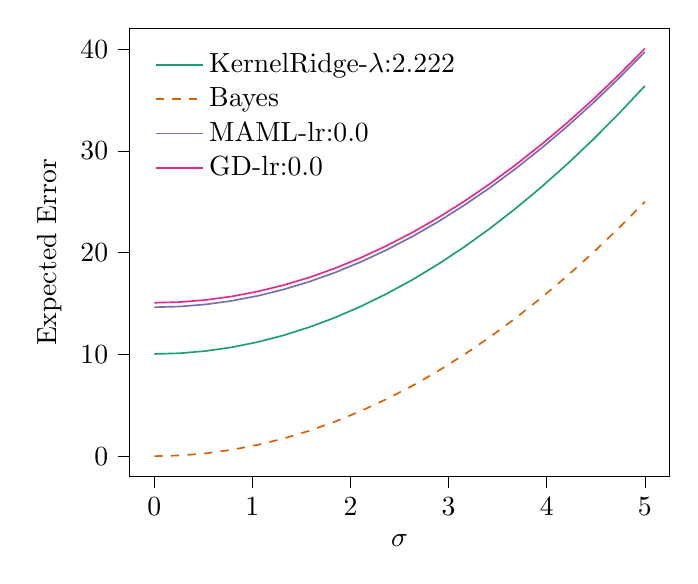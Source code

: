 % This file was created with tikzplotlib v0.10.1.
\begin{tikzpicture}

\definecolor{chocolate217952}{RGB}{217,95,2}
\definecolor{darkcyan27158119}{RGB}{27,158,119}
\definecolor{darkgray176}{RGB}{176,176,176}
\definecolor{deeppink23141138}{RGB}{231,41,138}
\definecolor{lightslategray117112179}{RGB}{117,112,179}

\begin{axis}[
legend cell align={left},
legend style={
  fill opacity=0.8,
  draw opacity=1,
  text opacity=1,
  at={(0.03,0.97)},
  anchor=north west,
  draw=none
},
tick align=outside,
tick pos=left,
x grid style={darkgray176},
xlabel={\(\displaystyle \sigma\)},
xmin=-0.25, xmax=5.25,
xtick style={color=black},
y grid style={darkgray176},
ylabel={Expected Error},
ymin=-2.004, ymax=42.079,
ytick style={color=black}
]
\addplot [semithick, darkcyan27158119]
table {%
0 10.048
0.263 10.122
0.526 10.341
0.789 10.707
1.053 11.219
1.316 11.876
1.579 12.68
1.842 13.629
2.105 14.725
2.368 15.966
2.632 17.353
2.895 18.886
3.158 20.565
3.421 22.39
3.684 24.361
3.947 26.478
4.211 28.741
4.474 31.15
4.737 33.704
5 36.405
};
\addlegendentry{KernelRidge-$\lambda$:2.222}
\addplot [semithick, chocolate217952, dashed]
table {%
0 0
0.263 0.069
0.526 0.277
0.789 0.624
1.053 1.109
1.316 1.733
1.579 2.495
1.842 3.396
2.105 4.436
2.368 5.614
2.632 6.931
2.895 8.386
3.158 9.98
3.421 11.713
3.684 13.584
3.947 15.594
4.211 17.742
4.474 20.03
4.737 22.455
5 25.02
};
\addlegendentry{Bayes}
\addplot [semithick, lightslategray117112179]
table {%
0 14.647
0.263 14.716
0.526 14.925
0.789 15.273
1.053 15.76
1.316 16.387
1.579 17.152
1.842 18.057
2.105 19.1
2.368 20.283
2.632 21.605
2.895 23.065
3.158 24.665
3.421 26.403
3.684 28.281
3.947 30.297
4.211 32.452
4.474 34.745
4.737 37.178
5 39.749
};
\addlegendentry{MAML-lr:0.0}
\addplot [semithick, deeppink23141138]
table {%
0 15.085
0.263 15.153
0.526 15.36
0.789 15.705
1.053 16.189
1.316 16.812
1.579 17.572
1.842 18.472
2.105 19.511
2.368 20.687
2.632 22.003
2.895 23.456
3.158 25.049
3.421 26.78
3.684 28.649
3.947 30.657
4.211 32.804
4.474 35.089
4.737 37.513
5 40.075
};
\addlegendentry{GD-lr:0.0}
\end{axis}

\end{tikzpicture}

